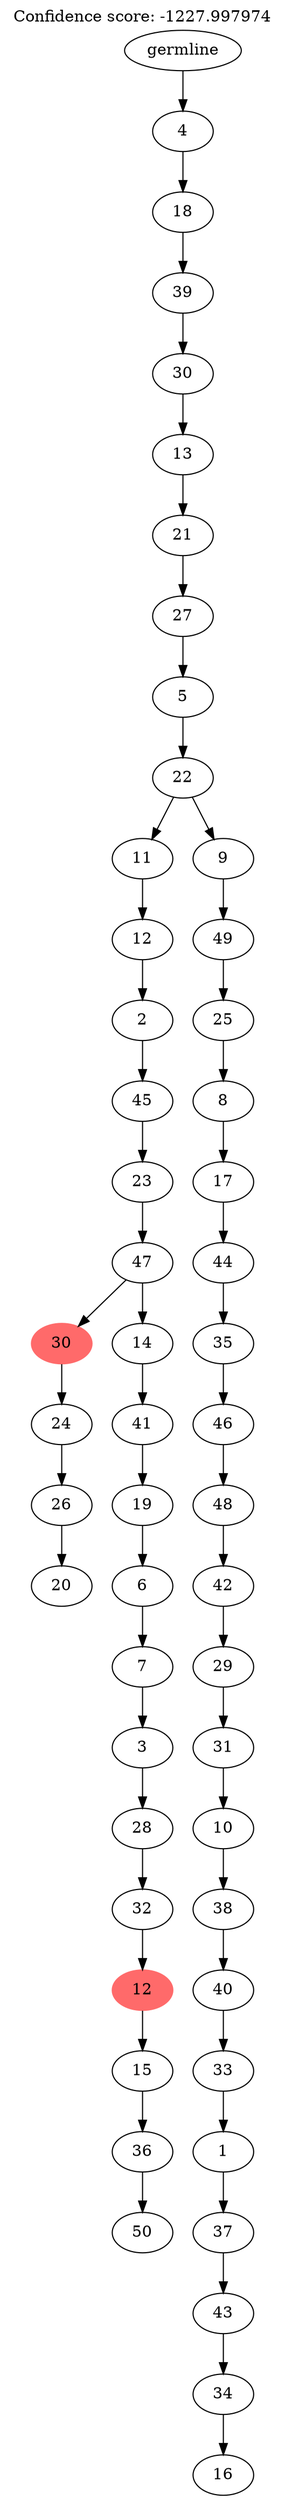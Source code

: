 digraph g {
	"51" -> "52";
	"52" [label="20"];
	"50" -> "51";
	"51" [label="26"];
	"49" -> "50";
	"50" [label="24"];
	"47" -> "48";
	"48" [label="50"];
	"46" -> "47";
	"47" [label="36"];
	"45" -> "46";
	"46" [label="15"];
	"44" -> "45";
	"45" [color=indianred1, style=filled, label="12"];
	"43" -> "44";
	"44" [label="32"];
	"42" -> "43";
	"43" [label="28"];
	"41" -> "42";
	"42" [label="3"];
	"40" -> "41";
	"41" [label="7"];
	"39" -> "40";
	"40" [label="6"];
	"38" -> "39";
	"39" [label="19"];
	"37" -> "38";
	"38" [label="41"];
	"36" -> "37";
	"37" [label="14"];
	"36" -> "49";
	"49" [color=indianred1, style=filled, label="30"];
	"35" -> "36";
	"36" [label="47"];
	"34" -> "35";
	"35" [label="23"];
	"33" -> "34";
	"34" [label="45"];
	"32" -> "33";
	"33" [label="2"];
	"31" -> "32";
	"32" [label="12"];
	"29" -> "30";
	"30" [label="16"];
	"28" -> "29";
	"29" [label="34"];
	"27" -> "28";
	"28" [label="43"];
	"26" -> "27";
	"27" [label="37"];
	"25" -> "26";
	"26" [label="1"];
	"24" -> "25";
	"25" [label="33"];
	"23" -> "24";
	"24" [label="40"];
	"22" -> "23";
	"23" [label="38"];
	"21" -> "22";
	"22" [label="10"];
	"20" -> "21";
	"21" [label="31"];
	"19" -> "20";
	"20" [label="29"];
	"18" -> "19";
	"19" [label="42"];
	"17" -> "18";
	"18" [label="48"];
	"16" -> "17";
	"17" [label="46"];
	"15" -> "16";
	"16" [label="35"];
	"14" -> "15";
	"15" [label="44"];
	"13" -> "14";
	"14" [label="17"];
	"12" -> "13";
	"13" [label="8"];
	"11" -> "12";
	"12" [label="25"];
	"10" -> "11";
	"11" [label="49"];
	"9" -> "10";
	"10" [label="9"];
	"9" -> "31";
	"31" [label="11"];
	"8" -> "9";
	"9" [label="22"];
	"7" -> "8";
	"8" [label="5"];
	"6" -> "7";
	"7" [label="27"];
	"5" -> "6";
	"6" [label="21"];
	"4" -> "5";
	"5" [label="13"];
	"3" -> "4";
	"4" [label="30"];
	"2" -> "3";
	"3" [label="39"];
	"1" -> "2";
	"2" [label="18"];
	"0" -> "1";
	"1" [label="4"];
	"0" [label="germline"];
	labelloc="t";
	label="Confidence score: -1227.997974";
}

